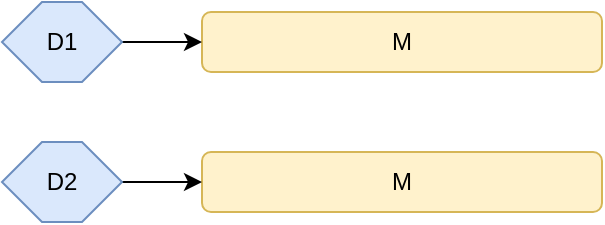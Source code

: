 <mxfile version="20.2.2" type="github">
  <diagram id="rKeW-D6Mr9I9j17QyvKW" name="第 1 页">
    <mxGraphModel dx="1038" dy="482" grid="1" gridSize="10" guides="1" tooltips="1" connect="1" arrows="1" fold="1" page="1" pageScale="1" pageWidth="2000" pageHeight="1169" math="0" shadow="0">
      <root>
        <mxCell id="0" />
        <mxCell id="1" parent="0" />
        <mxCell id="5P9jYSG-ZSAyytJI-owy-7" value="M" style="rounded=1;whiteSpace=wrap;html=1;fillColor=#fff2cc;strokeColor=#d6b656;" vertex="1" parent="1">
          <mxGeometry x="440" y="170" width="200" height="30" as="geometry" />
        </mxCell>
        <mxCell id="5P9jYSG-ZSAyytJI-owy-8" style="edgeStyle=orthogonalEdgeStyle;rounded=0;orthogonalLoop=1;jettySize=auto;html=1;exitX=1;exitY=0.5;exitDx=0;exitDy=0;entryX=0;entryY=0.5;entryDx=0;entryDy=0;" edge="1" parent="1" source="5P9jYSG-ZSAyytJI-owy-9" target="5P9jYSG-ZSAyytJI-owy-7">
          <mxGeometry relative="1" as="geometry" />
        </mxCell>
        <mxCell id="5P9jYSG-ZSAyytJI-owy-9" value="D1" style="shape=hexagon;perimeter=hexagonPerimeter2;whiteSpace=wrap;html=1;fixedSize=1;fillColor=#dae8fc;strokeColor=#6c8ebf;" vertex="1" parent="1">
          <mxGeometry x="340" y="165" width="60" height="40" as="geometry" />
        </mxCell>
        <mxCell id="5P9jYSG-ZSAyytJI-owy-10" value="M" style="rounded=1;whiteSpace=wrap;html=1;fillColor=#fff2cc;strokeColor=#d6b656;" vertex="1" parent="1">
          <mxGeometry x="440" y="240" width="200" height="30" as="geometry" />
        </mxCell>
        <mxCell id="5P9jYSG-ZSAyytJI-owy-11" style="edgeStyle=orthogonalEdgeStyle;rounded=0;orthogonalLoop=1;jettySize=auto;html=1;exitX=1;exitY=0.5;exitDx=0;exitDy=0;entryX=0;entryY=0.5;entryDx=0;entryDy=0;" edge="1" parent="1" source="5P9jYSG-ZSAyytJI-owy-12" target="5P9jYSG-ZSAyytJI-owy-10">
          <mxGeometry relative="1" as="geometry" />
        </mxCell>
        <mxCell id="5P9jYSG-ZSAyytJI-owy-12" value="D2" style="shape=hexagon;perimeter=hexagonPerimeter2;whiteSpace=wrap;html=1;fixedSize=1;fillColor=#dae8fc;strokeColor=#6c8ebf;" vertex="1" parent="1">
          <mxGeometry x="340" y="235" width="60" height="40" as="geometry" />
        </mxCell>
      </root>
    </mxGraphModel>
  </diagram>
</mxfile>
